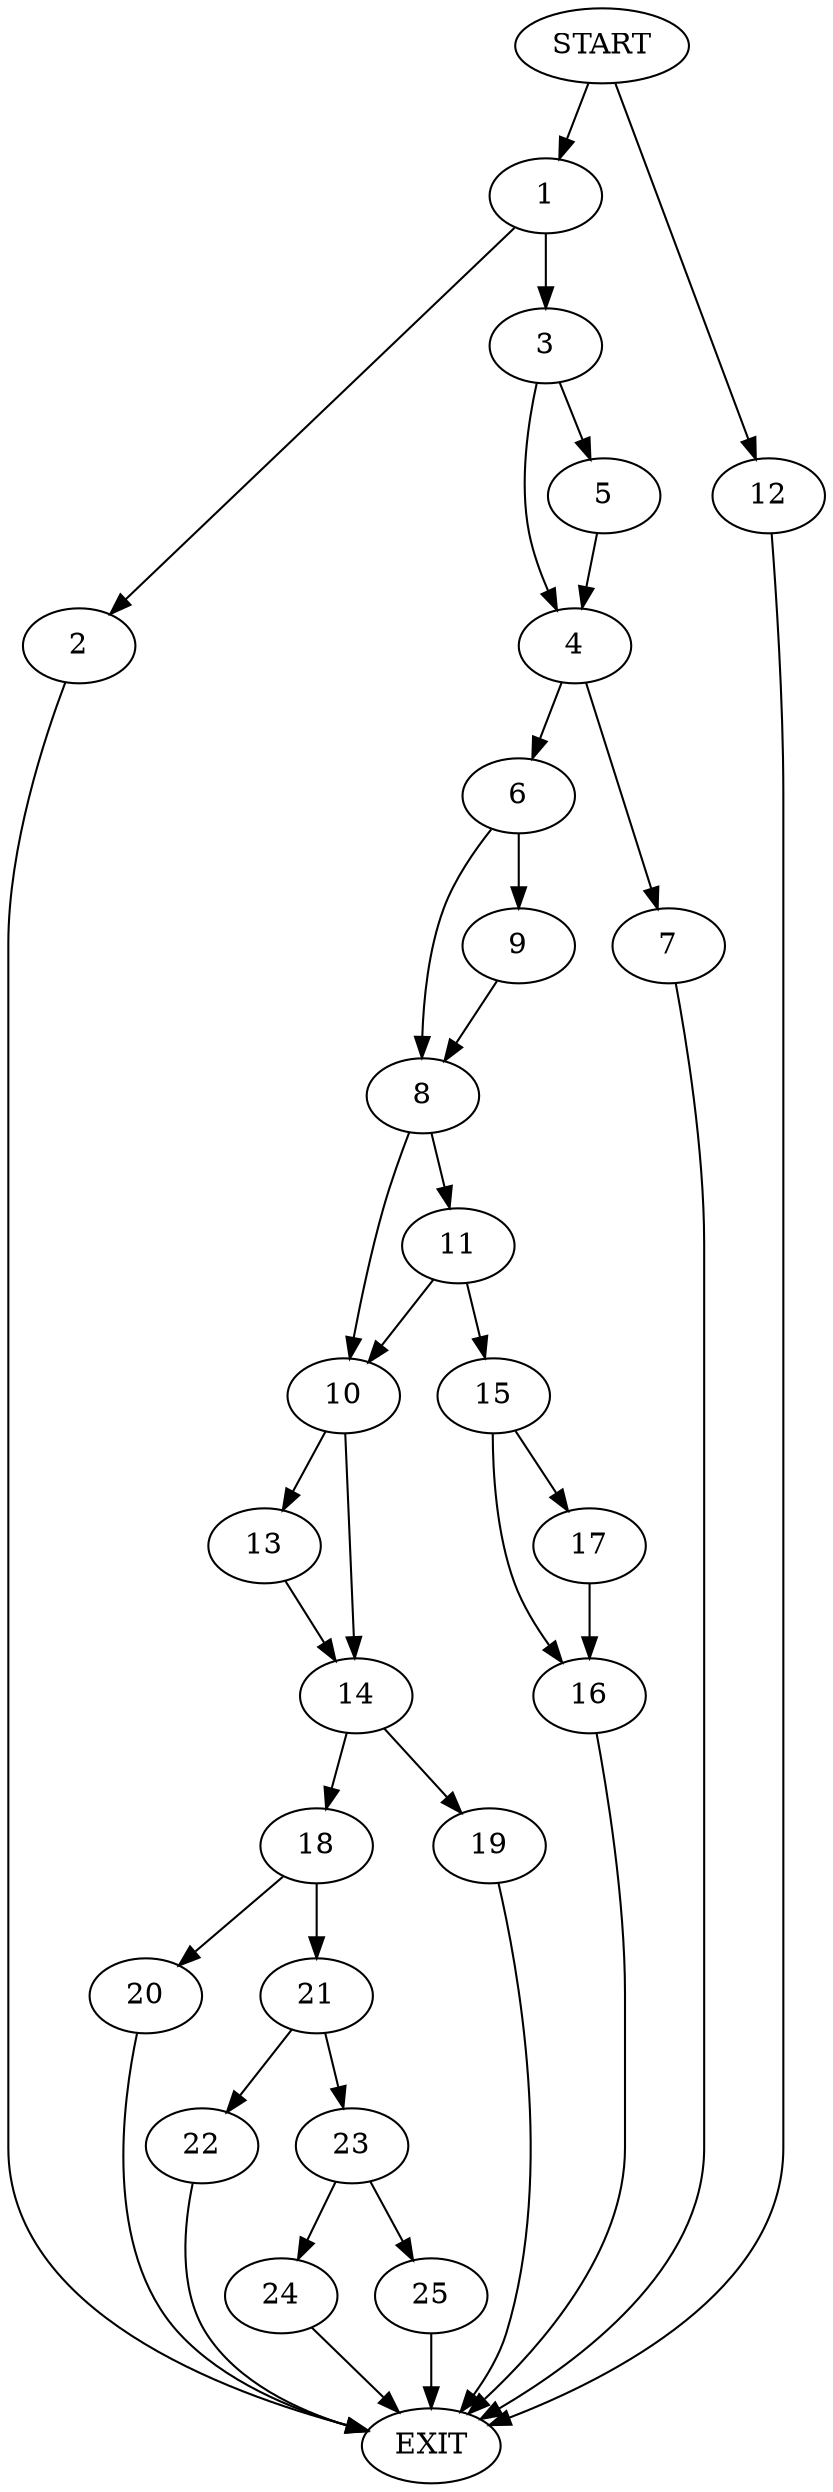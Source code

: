 digraph {
0 [label="START"]
26 [label="EXIT"]
0 -> 1
1 -> 2
1 -> 3
2 -> 26
3 -> 4
3 -> 5
5 -> 4
4 -> 6
4 -> 7
6 -> 8
6 -> 9
7 -> 26
8 -> 10
8 -> 11
9 -> 8
0 -> 12
12 -> 26
10 -> 13
10 -> 14
11 -> 10
11 -> 15
15 -> 16
15 -> 17
16 -> 26
17 -> 16
14 -> 18
14 -> 19
13 -> 14
19 -> 26
18 -> 20
18 -> 21
20 -> 26
21 -> 22
21 -> 23
22 -> 26
23 -> 24
23 -> 25
24 -> 26
25 -> 26
}
